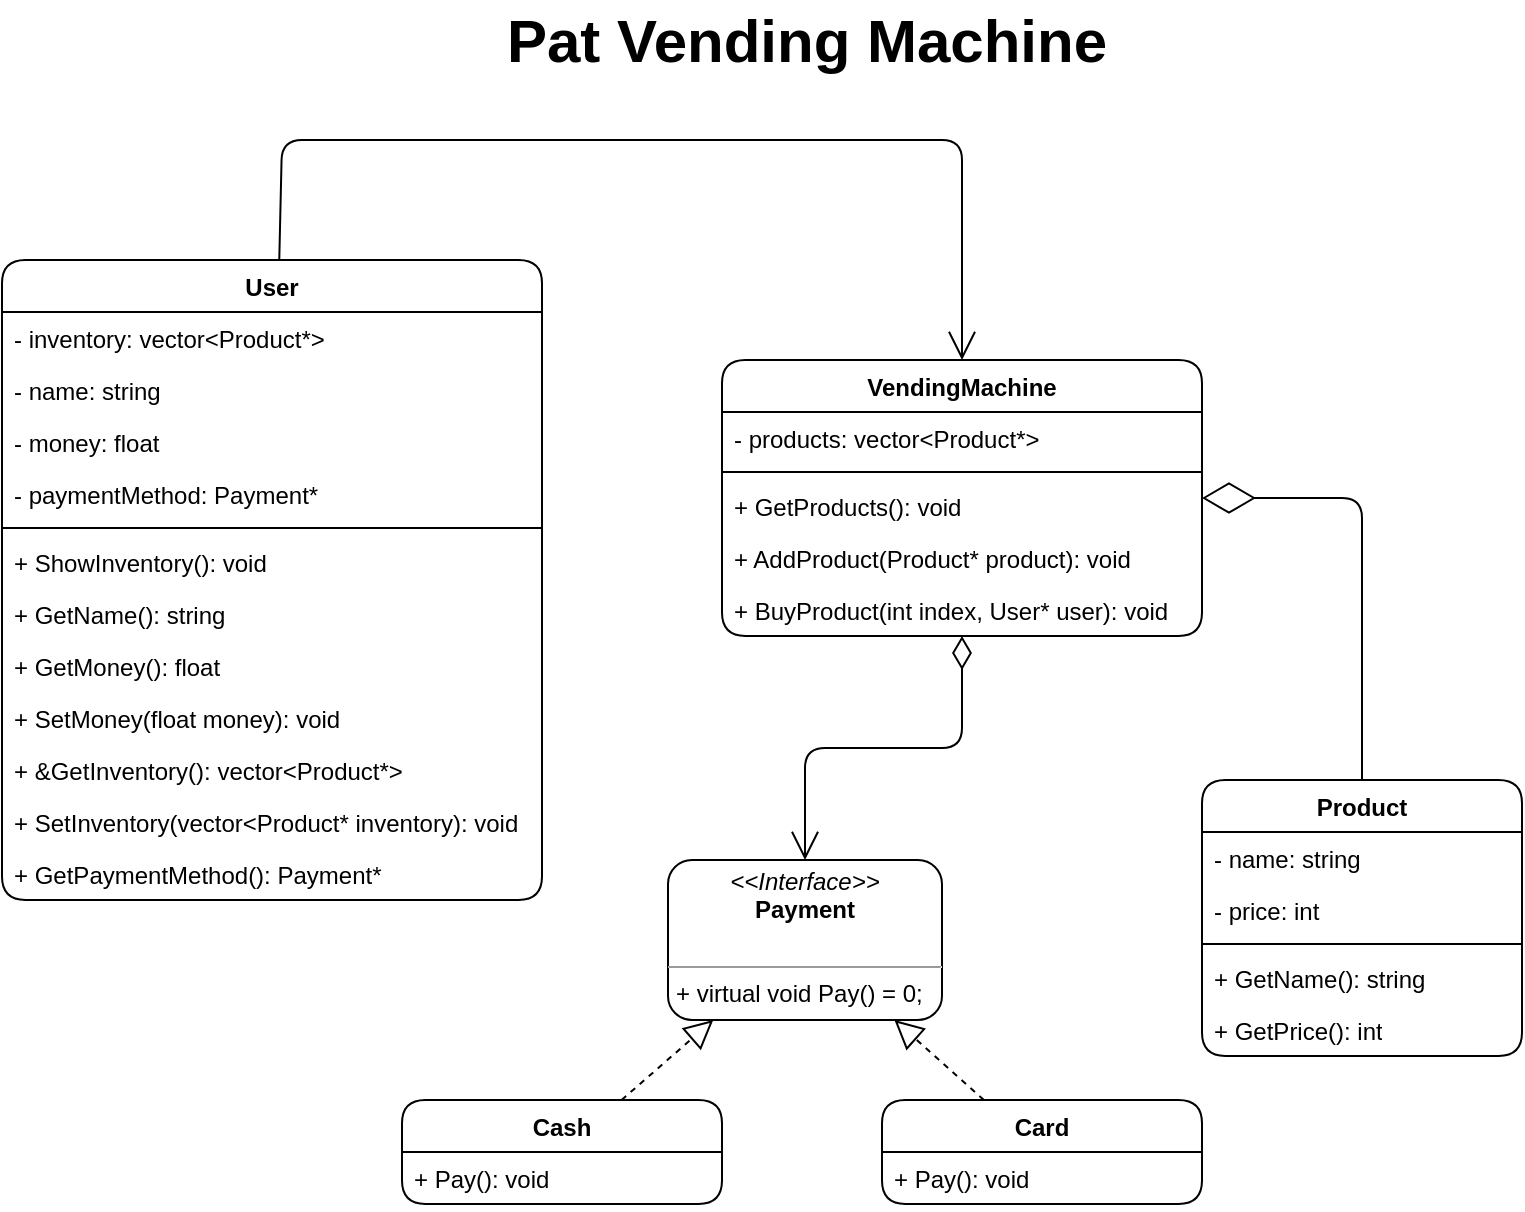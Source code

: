 <mxfile version="21.3.3" type="device">
  <diagram name="Page-1" id="9R-qCnZ1icrYRmWpqB9t">
    <mxGraphModel dx="1389" dy="800" grid="1" gridSize="10" guides="1" tooltips="1" connect="1" arrows="1" fold="1" page="1" pageScale="1" pageWidth="850" pageHeight="1100" background="none" math="0" shadow="0">
      <root>
        <mxCell id="0" />
        <mxCell id="1" parent="0" />
        <mxCell id="r44dCpAzlraIs7wFD6-R-4" value="User" style="swimlane;fontStyle=1;align=center;verticalAlign=top;childLayout=stackLayout;horizontal=1;startSize=26;horizontalStack=0;resizeParent=1;resizeParentMax=0;resizeLast=0;collapsible=1;marginBottom=0;whiteSpace=wrap;html=1;labelBackgroundColor=none;rounded=1;" parent="1" vertex="1">
          <mxGeometry x="40" y="140" width="270" height="320" as="geometry" />
        </mxCell>
        <mxCell id="r44dCpAzlraIs7wFD6-R-43" value="- inventory: vector&amp;lt;Product*&amp;gt;" style="text;strokeColor=none;fillColor=none;align=left;verticalAlign=top;spacingLeft=4;spacingRight=4;overflow=hidden;rotatable=0;points=[[0,0.5],[1,0.5]];portConstraint=eastwest;whiteSpace=wrap;html=1;labelBackgroundColor=none;rounded=1;" parent="r44dCpAzlraIs7wFD6-R-4" vertex="1">
          <mxGeometry y="26" width="270" height="26" as="geometry" />
        </mxCell>
        <mxCell id="r44dCpAzlraIs7wFD6-R-8" value="- name: string" style="text;strokeColor=none;fillColor=none;align=left;verticalAlign=top;spacingLeft=4;spacingRight=4;overflow=hidden;rotatable=0;points=[[0,0.5],[1,0.5]];portConstraint=eastwest;whiteSpace=wrap;html=1;labelBackgroundColor=none;rounded=1;" parent="r44dCpAzlraIs7wFD6-R-4" vertex="1">
          <mxGeometry y="52" width="270" height="26" as="geometry" />
        </mxCell>
        <mxCell id="r44dCpAzlraIs7wFD6-R-5" value="- money: float" style="text;strokeColor=none;fillColor=none;align=left;verticalAlign=top;spacingLeft=4;spacingRight=4;overflow=hidden;rotatable=0;points=[[0,0.5],[1,0.5]];portConstraint=eastwest;whiteSpace=wrap;html=1;labelBackgroundColor=none;rounded=1;" parent="r44dCpAzlraIs7wFD6-R-4" vertex="1">
          <mxGeometry y="78" width="270" height="26" as="geometry" />
        </mxCell>
        <mxCell id="Kjbc9fa2vqa8xKHpyXyQ-3" value="- paymentMethod: Payment*" style="text;strokeColor=none;fillColor=none;align=left;verticalAlign=top;spacingLeft=4;spacingRight=4;overflow=hidden;rotatable=0;points=[[0,0.5],[1,0.5]];portConstraint=eastwest;whiteSpace=wrap;html=1;labelBackgroundColor=none;rounded=1;" vertex="1" parent="r44dCpAzlraIs7wFD6-R-4">
          <mxGeometry y="104" width="270" height="26" as="geometry" />
        </mxCell>
        <mxCell id="r44dCpAzlraIs7wFD6-R-6" value="" style="line;strokeWidth=1;fillColor=none;align=left;verticalAlign=middle;spacingTop=-1;spacingLeft=3;spacingRight=3;rotatable=0;labelPosition=right;points=[];portConstraint=eastwest;labelBackgroundColor=none;rounded=1;" parent="r44dCpAzlraIs7wFD6-R-4" vertex="1">
          <mxGeometry y="130" width="270" height="8" as="geometry" />
        </mxCell>
        <mxCell id="r44dCpAzlraIs7wFD6-R-41" value="+ ShowInventory(): void" style="text;strokeColor=none;fillColor=none;align=left;verticalAlign=top;spacingLeft=4;spacingRight=4;overflow=hidden;rotatable=0;points=[[0,0.5],[1,0.5]];portConstraint=eastwest;whiteSpace=wrap;html=1;labelBackgroundColor=none;rounded=1;" parent="r44dCpAzlraIs7wFD6-R-4" vertex="1">
          <mxGeometry y="138" width="270" height="26" as="geometry" />
        </mxCell>
        <mxCell id="r44dCpAzlraIs7wFD6-R-50" value="+ GetName(): string" style="text;strokeColor=none;fillColor=none;align=left;verticalAlign=top;spacingLeft=4;spacingRight=4;overflow=hidden;rotatable=0;points=[[0,0.5],[1,0.5]];portConstraint=eastwest;whiteSpace=wrap;html=1;labelBackgroundColor=none;rounded=1;" parent="r44dCpAzlraIs7wFD6-R-4" vertex="1">
          <mxGeometry y="164" width="270" height="26" as="geometry" />
        </mxCell>
        <mxCell id="r44dCpAzlraIs7wFD6-R-57" value="+ GetMoney(): float" style="text;strokeColor=none;fillColor=none;align=left;verticalAlign=top;spacingLeft=4;spacingRight=4;overflow=hidden;rotatable=0;points=[[0,0.5],[1,0.5]];portConstraint=eastwest;whiteSpace=wrap;html=1;labelBackgroundColor=none;rounded=1;" parent="r44dCpAzlraIs7wFD6-R-4" vertex="1">
          <mxGeometry y="190" width="270" height="26" as="geometry" />
        </mxCell>
        <mxCell id="Kjbc9fa2vqa8xKHpyXyQ-5" value="+ SetMoney(float money): void" style="text;strokeColor=none;fillColor=none;align=left;verticalAlign=top;spacingLeft=4;spacingRight=4;overflow=hidden;rotatable=0;points=[[0,0.5],[1,0.5]];portConstraint=eastwest;whiteSpace=wrap;html=1;labelBackgroundColor=none;rounded=1;" vertex="1" parent="r44dCpAzlraIs7wFD6-R-4">
          <mxGeometry y="216" width="270" height="26" as="geometry" />
        </mxCell>
        <mxCell id="Kjbc9fa2vqa8xKHpyXyQ-9" value="+ &amp;amp;GetInventory(): vector&amp;lt;Product*&amp;gt;" style="text;strokeColor=none;fillColor=none;align=left;verticalAlign=top;spacingLeft=4;spacingRight=4;overflow=hidden;rotatable=0;points=[[0,0.5],[1,0.5]];portConstraint=eastwest;whiteSpace=wrap;html=1;labelBackgroundColor=none;rounded=1;" vertex="1" parent="r44dCpAzlraIs7wFD6-R-4">
          <mxGeometry y="242" width="270" height="26" as="geometry" />
        </mxCell>
        <mxCell id="Kjbc9fa2vqa8xKHpyXyQ-13" value="+ SetInventory(vector&amp;lt;Product* inventory): void" style="text;strokeColor=none;fillColor=none;align=left;verticalAlign=top;spacingLeft=4;spacingRight=4;overflow=hidden;rotatable=0;points=[[0,0.5],[1,0.5]];portConstraint=eastwest;whiteSpace=wrap;html=1;labelBackgroundColor=none;rounded=1;" vertex="1" parent="r44dCpAzlraIs7wFD6-R-4">
          <mxGeometry y="268" width="270" height="26" as="geometry" />
        </mxCell>
        <mxCell id="Kjbc9fa2vqa8xKHpyXyQ-6" value="+ GetPaymentMethod(): Payment*" style="text;strokeColor=none;fillColor=none;align=left;verticalAlign=top;spacingLeft=4;spacingRight=4;overflow=hidden;rotatable=0;points=[[0,0.5],[1,0.5]];portConstraint=eastwest;whiteSpace=wrap;html=1;labelBackgroundColor=none;rounded=1;" vertex="1" parent="r44dCpAzlraIs7wFD6-R-4">
          <mxGeometry y="294" width="270" height="26" as="geometry" />
        </mxCell>
        <mxCell id="r44dCpAzlraIs7wFD6-R-9" value="VendingMachine" style="swimlane;fontStyle=1;align=center;verticalAlign=top;childLayout=stackLayout;horizontal=1;startSize=26;horizontalStack=0;resizeParent=1;resizeParentMax=0;resizeLast=0;collapsible=1;marginBottom=0;whiteSpace=wrap;html=1;labelBackgroundColor=none;rounded=1;" parent="1" vertex="1">
          <mxGeometry x="400" y="190" width="240" height="138" as="geometry" />
        </mxCell>
        <mxCell id="r44dCpAzlraIs7wFD6-R-10" value="- products: vector&amp;lt;Product*&amp;gt;" style="text;strokeColor=none;fillColor=none;align=left;verticalAlign=top;spacingLeft=4;spacingRight=4;overflow=hidden;rotatable=0;points=[[0,0.5],[1,0.5]];portConstraint=eastwest;whiteSpace=wrap;html=1;labelBackgroundColor=none;rounded=1;" parent="r44dCpAzlraIs7wFD6-R-9" vertex="1">
          <mxGeometry y="26" width="240" height="26" as="geometry" />
        </mxCell>
        <mxCell id="r44dCpAzlraIs7wFD6-R-11" value="" style="line;strokeWidth=1;fillColor=none;align=left;verticalAlign=middle;spacingTop=-1;spacingLeft=3;spacingRight=3;rotatable=0;labelPosition=right;points=[];portConstraint=eastwest;labelBackgroundColor=none;rounded=1;" parent="r44dCpAzlraIs7wFD6-R-9" vertex="1">
          <mxGeometry y="52" width="240" height="8" as="geometry" />
        </mxCell>
        <mxCell id="r44dCpAzlraIs7wFD6-R-37" value="+ GetProducts(): void" style="text;strokeColor=none;fillColor=none;align=left;verticalAlign=top;spacingLeft=4;spacingRight=4;overflow=hidden;rotatable=0;points=[[0,0.5],[1,0.5]];portConstraint=eastwest;whiteSpace=wrap;html=1;labelBackgroundColor=none;rounded=1;" parent="r44dCpAzlraIs7wFD6-R-9" vertex="1">
          <mxGeometry y="60" width="240" height="26" as="geometry" />
        </mxCell>
        <mxCell id="r44dCpAzlraIs7wFD6-R-38" value="+ AddProduct(Product* product): void" style="text;strokeColor=none;fillColor=none;align=left;verticalAlign=top;spacingLeft=4;spacingRight=4;overflow=hidden;rotatable=0;points=[[0,0.5],[1,0.5]];portConstraint=eastwest;whiteSpace=wrap;html=1;labelBackgroundColor=none;rounded=1;" parent="r44dCpAzlraIs7wFD6-R-9" vertex="1">
          <mxGeometry y="86" width="240" height="26" as="geometry" />
        </mxCell>
        <mxCell id="r44dCpAzlraIs7wFD6-R-23" value="+ BuyProduct(int index, User* user): void" style="text;strokeColor=none;fillColor=none;align=left;verticalAlign=top;spacingLeft=4;spacingRight=4;overflow=hidden;rotatable=0;points=[[0,0.5],[1,0.5]];portConstraint=eastwest;whiteSpace=wrap;html=1;labelBackgroundColor=none;rounded=1;" parent="r44dCpAzlraIs7wFD6-R-9" vertex="1">
          <mxGeometry y="112" width="240" height="26" as="geometry" />
        </mxCell>
        <mxCell id="r44dCpAzlraIs7wFD6-R-17" value="Cash" style="swimlane;fontStyle=1;align=center;verticalAlign=top;childLayout=stackLayout;horizontal=1;startSize=26;horizontalStack=0;resizeParent=1;resizeParentMax=0;resizeLast=0;collapsible=1;marginBottom=0;whiteSpace=wrap;html=1;labelBackgroundColor=none;rounded=1;" parent="1" vertex="1">
          <mxGeometry x="240" y="560" width="160" height="52" as="geometry" />
        </mxCell>
        <mxCell id="r44dCpAzlraIs7wFD6-R-20" value="+ Pay(): void" style="text;strokeColor=none;fillColor=none;align=left;verticalAlign=top;spacingLeft=4;spacingRight=4;overflow=hidden;rotatable=0;points=[[0,0.5],[1,0.5]];portConstraint=eastwest;whiteSpace=wrap;html=1;labelBackgroundColor=none;rounded=1;" parent="r44dCpAzlraIs7wFD6-R-17" vertex="1">
          <mxGeometry y="26" width="160" height="26" as="geometry" />
        </mxCell>
        <mxCell id="r44dCpAzlraIs7wFD6-R-32" value="&lt;p style=&quot;margin:0px;margin-top:4px;text-align:center;&quot;&gt;&lt;i&gt;&amp;lt;&amp;lt;Interface&amp;gt;&amp;gt;&lt;/i&gt;&lt;br&gt;&lt;b&gt;Payment&lt;/b&gt;&lt;/p&gt;&lt;p style=&quot;margin:0px;margin-left:4px;&quot;&gt;&lt;br&gt;&lt;/p&gt;&lt;hr size=&quot;1&quot;&gt;&lt;p style=&quot;margin:0px;margin-left:4px;&quot;&gt;+ virtual void Pay() = 0;&lt;br&gt;&lt;/p&gt;" style="verticalAlign=top;align=left;overflow=fill;fontSize=12;fontFamily=Helvetica;html=1;whiteSpace=wrap;labelBackgroundColor=none;rounded=1;" parent="1" vertex="1">
          <mxGeometry x="373" y="440" width="137" height="80" as="geometry" />
        </mxCell>
        <mxCell id="r44dCpAzlraIs7wFD6-R-40" value="" style="ellipse;whiteSpace=wrap;html=1;align=center;aspect=fixed;fillColor=none;strokeColor=none;resizable=0;perimeter=centerPerimeter;rotatable=0;allowArrows=0;points=[];outlineConnect=1;labelBackgroundColor=none;rounded=1;" parent="1" vertex="1">
          <mxGeometry x="710" y="290" width="10" height="10" as="geometry" />
        </mxCell>
        <mxCell id="r44dCpAzlraIs7wFD6-R-46" value="" style="endArrow=diamondThin;endFill=0;endSize=24;html=1;rounded=1;labelBackgroundColor=none;fontColor=default;" parent="1" source="r44dCpAzlraIs7wFD6-R-13" target="r44dCpAzlraIs7wFD6-R-9" edge="1">
          <mxGeometry width="160" relative="1" as="geometry">
            <mxPoint x="720" y="410" as="sourcePoint" />
            <mxPoint x="558" y="390" as="targetPoint" />
            <Array as="points">
              <mxPoint x="720" y="340" />
              <mxPoint x="720" y="259" />
              <mxPoint x="680" y="259" />
            </Array>
          </mxGeometry>
        </mxCell>
        <mxCell id="r44dCpAzlraIs7wFD6-R-52" value="" style="endArrow=open;html=1;endSize=12;startArrow=diamondThin;startSize=14;startFill=0;edgeStyle=orthogonalEdgeStyle;align=left;verticalAlign=bottom;rounded=1;labelBackgroundColor=none;fontColor=default;" parent="1" source="r44dCpAzlraIs7wFD6-R-9" target="r44dCpAzlraIs7wFD6-R-32" edge="1">
          <mxGeometry x="-1" y="3" relative="1" as="geometry">
            <mxPoint x="570" y="450" as="sourcePoint" />
            <mxPoint x="558" y="390" as="targetPoint" />
            <Array as="points" />
          </mxGeometry>
        </mxCell>
        <mxCell id="r44dCpAzlraIs7wFD6-R-58" value="Card" style="swimlane;fontStyle=1;align=center;verticalAlign=top;childLayout=stackLayout;horizontal=1;startSize=26;horizontalStack=0;resizeParent=1;resizeParentMax=0;resizeLast=0;collapsible=1;marginBottom=0;whiteSpace=wrap;html=1;labelBackgroundColor=none;rounded=1;" parent="1" vertex="1">
          <mxGeometry x="480" y="560" width="160" height="52" as="geometry" />
        </mxCell>
        <mxCell id="r44dCpAzlraIs7wFD6-R-59" value="+ Pay(): void" style="text;strokeColor=none;fillColor=none;align=left;verticalAlign=top;spacingLeft=4;spacingRight=4;overflow=hidden;rotatable=0;points=[[0,0.5],[1,0.5]];portConstraint=eastwest;whiteSpace=wrap;html=1;labelBackgroundColor=none;rounded=1;" parent="r44dCpAzlraIs7wFD6-R-58" vertex="1">
          <mxGeometry y="26" width="160" height="26" as="geometry" />
        </mxCell>
        <mxCell id="r44dCpAzlraIs7wFD6-R-60" value="" style="endArrow=block;dashed=1;endFill=0;endSize=12;html=1;rounded=1;labelBackgroundColor=none;fontColor=default;" parent="1" source="r44dCpAzlraIs7wFD6-R-58" target="r44dCpAzlraIs7wFD6-R-32" edge="1">
          <mxGeometry width="160" relative="1" as="geometry">
            <mxPoint x="386" y="528" as="sourcePoint" />
            <mxPoint x="411" y="490" as="targetPoint" />
          </mxGeometry>
        </mxCell>
        <mxCell id="r44dCpAzlraIs7wFD6-R-61" value="" style="endArrow=block;dashed=1;endFill=0;endSize=12;html=1;rounded=1;labelBackgroundColor=none;fontColor=default;" parent="1" source="r44dCpAzlraIs7wFD6-R-17" target="r44dCpAzlraIs7wFD6-R-32" edge="1">
          <mxGeometry width="160" relative="1" as="geometry">
            <mxPoint x="329" y="600" as="sourcePoint" />
            <mxPoint x="730" y="343" as="targetPoint" />
          </mxGeometry>
        </mxCell>
        <mxCell id="r44dCpAzlraIs7wFD6-R-13" value="Product" style="swimlane;fontStyle=1;align=center;verticalAlign=top;childLayout=stackLayout;horizontal=1;startSize=26;horizontalStack=0;resizeParent=1;resizeParentMax=0;resizeLast=0;collapsible=1;marginBottom=0;whiteSpace=wrap;html=1;labelBackgroundColor=none;rounded=1;" parent="1" vertex="1">
          <mxGeometry x="640" y="400" width="160" height="138" as="geometry" />
        </mxCell>
        <mxCell id="r44dCpAzlraIs7wFD6-R-14" value="- name: string" style="text;strokeColor=none;fillColor=none;align=left;verticalAlign=top;spacingLeft=4;spacingRight=4;overflow=hidden;rotatable=0;points=[[0,0.5],[1,0.5]];portConstraint=eastwest;whiteSpace=wrap;html=1;labelBackgroundColor=none;rounded=1;" parent="r44dCpAzlraIs7wFD6-R-13" vertex="1">
          <mxGeometry y="26" width="160" height="26" as="geometry" />
        </mxCell>
        <mxCell id="r44dCpAzlraIs7wFD6-R-21" value="- price: int" style="text;strokeColor=none;fillColor=none;align=left;verticalAlign=top;spacingLeft=4;spacingRight=4;overflow=hidden;rotatable=0;points=[[0,0.5],[1,0.5]];portConstraint=eastwest;whiteSpace=wrap;html=1;labelBackgroundColor=none;rounded=1;" parent="r44dCpAzlraIs7wFD6-R-13" vertex="1">
          <mxGeometry y="52" width="160" height="26" as="geometry" />
        </mxCell>
        <mxCell id="r44dCpAzlraIs7wFD6-R-15" value="" style="line;strokeWidth=1;fillColor=none;align=left;verticalAlign=middle;spacingTop=-1;spacingLeft=3;spacingRight=3;rotatable=0;labelPosition=right;points=[];portConstraint=eastwest;labelBackgroundColor=none;rounded=1;" parent="r44dCpAzlraIs7wFD6-R-13" vertex="1">
          <mxGeometry y="78" width="160" height="8" as="geometry" />
        </mxCell>
        <mxCell id="r44dCpAzlraIs7wFD6-R-22" value="+ GetName(): string" style="text;strokeColor=none;fillColor=none;align=left;verticalAlign=top;spacingLeft=4;spacingRight=4;overflow=hidden;rotatable=0;points=[[0,0.5],[1,0.5]];portConstraint=eastwest;whiteSpace=wrap;html=1;labelBackgroundColor=none;rounded=1;" parent="r44dCpAzlraIs7wFD6-R-13" vertex="1">
          <mxGeometry y="86" width="160" height="26" as="geometry" />
        </mxCell>
        <mxCell id="r44dCpAzlraIs7wFD6-R-16" value="+ GetPrice(): int" style="text;strokeColor=none;fillColor=none;align=left;verticalAlign=top;spacingLeft=4;spacingRight=4;overflow=hidden;rotatable=0;points=[[0,0.5],[1,0.5]];portConstraint=eastwest;whiteSpace=wrap;html=1;labelBackgroundColor=none;rounded=1;" parent="r44dCpAzlraIs7wFD6-R-13" vertex="1">
          <mxGeometry y="112" width="160" height="26" as="geometry" />
        </mxCell>
        <mxCell id="Kjbc9fa2vqa8xKHpyXyQ-4" value="&lt;font style=&quot;font-size: 30px;&quot;&gt;Pat Vending Machine&lt;/font&gt;" style="text;align=center;fontStyle=1;verticalAlign=middle;spacingLeft=3;spacingRight=3;rotatable=0;points=[[0,0.5],[1,0.5]];portConstraint=eastwest;html=1;labelBackgroundColor=none;rounded=1;" vertex="1" parent="1">
          <mxGeometry x="273" y="10" width="337" height="40" as="geometry" />
        </mxCell>
        <mxCell id="Kjbc9fa2vqa8xKHpyXyQ-10" value="" style="endArrow=open;endFill=1;endSize=12;html=1;rounded=1;labelBackgroundColor=none;fontColor=default;" edge="1" parent="1" source="r44dCpAzlraIs7wFD6-R-4" target="r44dCpAzlraIs7wFD6-R-9">
          <mxGeometry width="160" relative="1" as="geometry">
            <mxPoint x="480" y="430" as="sourcePoint" />
            <mxPoint x="640" y="430" as="targetPoint" />
            <Array as="points">
              <mxPoint x="180" y="80" />
              <mxPoint x="350" y="80" />
              <mxPoint x="520" y="80" />
            </Array>
          </mxGeometry>
        </mxCell>
      </root>
    </mxGraphModel>
  </diagram>
</mxfile>
